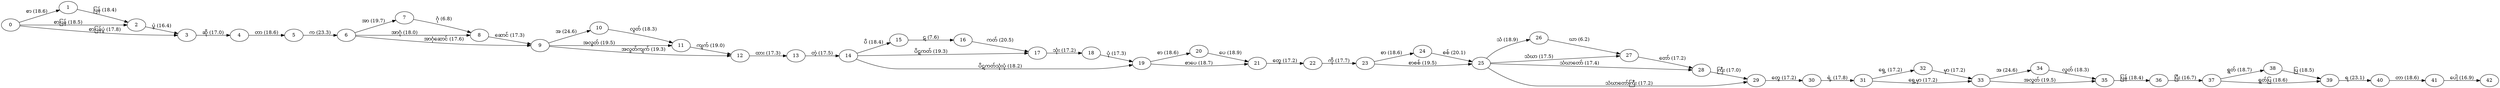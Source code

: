 digraph DAG {
  rankdir=LR;
  0 -> 1 [label="စာ (18.6)"];
  0 -> 2 [label="စာပြန် (18.5)"];
  0 -> 3 [label="စာပြန်ပွဲ (17.8)"];
  1 -> 2 [label="ပြန် (18.4)"];
  2 -> 3 [label="ပွဲ (16.4)"];
  3 -> 4 [label="ဆို (17.0)"];
  4 -> 5 [label="တာ (18.6)"];
  5 -> 6 [label="က (23.3)"];
  6 -> 7 [label="အာ (19.7)"];
  6 -> 8 [label="အာဂုံ (18.0)"];
  6 -> 9 [label="အာဂုံဆောင် (17.6)"];
  7 -> 8 [label="ဂုံ (6.8)"];
  8 -> 9 [label="ဆောင် (17.3)"];
  9 -> 10 [label="အ (24.6)"];
  9 -> 11 [label="အလွတ် (19.5)"];
  9 -> 12 [label="အလွတ်ကျက် (19.3)"];
  10 -> 11 [label="လွတ် (18.3)"];
  11 -> 12 [label="ကျက် (19.0)"];
  12 -> 13 [label="ထား (17.3)"];
  13 -> 14 [label="တဲ့ (17.5)"];
  14 -> 15 [label="ပိ (18.4)"];
  14 -> 17 [label="ပိဋကတ် (19.3)"];
  14 -> 19 [label="ပိဋကတ်သုံးပုံ (18.2)"];
  15 -> 16 [label="ဋ (7.6)"];
  16 -> 17 [label="ကတ် (20.5)"];
  17 -> 18 [label="သုံး (17.2)"];
  18 -> 19 [label="ပုံ (17.3)"];
  19 -> 20 [label="စာ (18.6)"];
  19 -> 21 [label="စာပေ (18.7)"];
  20 -> 21 [label="ပေ (18.9)"];
  21 -> 22 [label="တွေ (17.2)"];
  22 -> 23 [label="ကို (17.7)"];
  23 -> 24 [label="စာ (18.6)"];
  23 -> 25 [label="စာစစ် (19.5)"];
  24 -> 25 [label="စစ် (20.1)"];
  25 -> 26 [label="သံ (18.9)"];
  25 -> 27 [label="သံဃာ (17.5)"];
  25 -> 28 [label="သံဃာတော် (17.4)"];
  25 -> 29 [label="သံဃာတော်ကြီး (17.2)"];
  26 -> 27 [label="ဃာ (6.2)"];
  27 -> 28 [label="တော် (17.2)"];
  28 -> 29 [label="ကြီး (17.0)"];
  29 -> 30 [label="တွေ (17.2)"];
  30 -> 31 [label="ရဲ့ (17.8)"];
  31 -> 32 [label="ရှေ့ (17.2)"];
  31 -> 33 [label="ရှေ့မှာ (17.2)"];
  32 -> 33 [label="မှာ (17.2)"];
  33 -> 34 [label="အ (24.6)"];
  33 -> 35 [label="အလွတ် (19.5)"];
  34 -> 35 [label="လွတ် (18.3)"];
  35 -> 36 [label="ပြန် (18.4)"];
  36 -> 37 [label="ပြီး (16.7)"];
  37 -> 38 [label="ရွတ် (18.7)"];
  37 -> 39 [label="ရွတ်ပြ (18.6)"];
  38 -> 39 [label="ပြ (18.5)"];
  39 -> 40 [label="ရ (23.1)"];
  40 -> 41 [label="တာ (18.6)"];
  41 -> 42 [label="ပေါ့ (16.9)"];
}